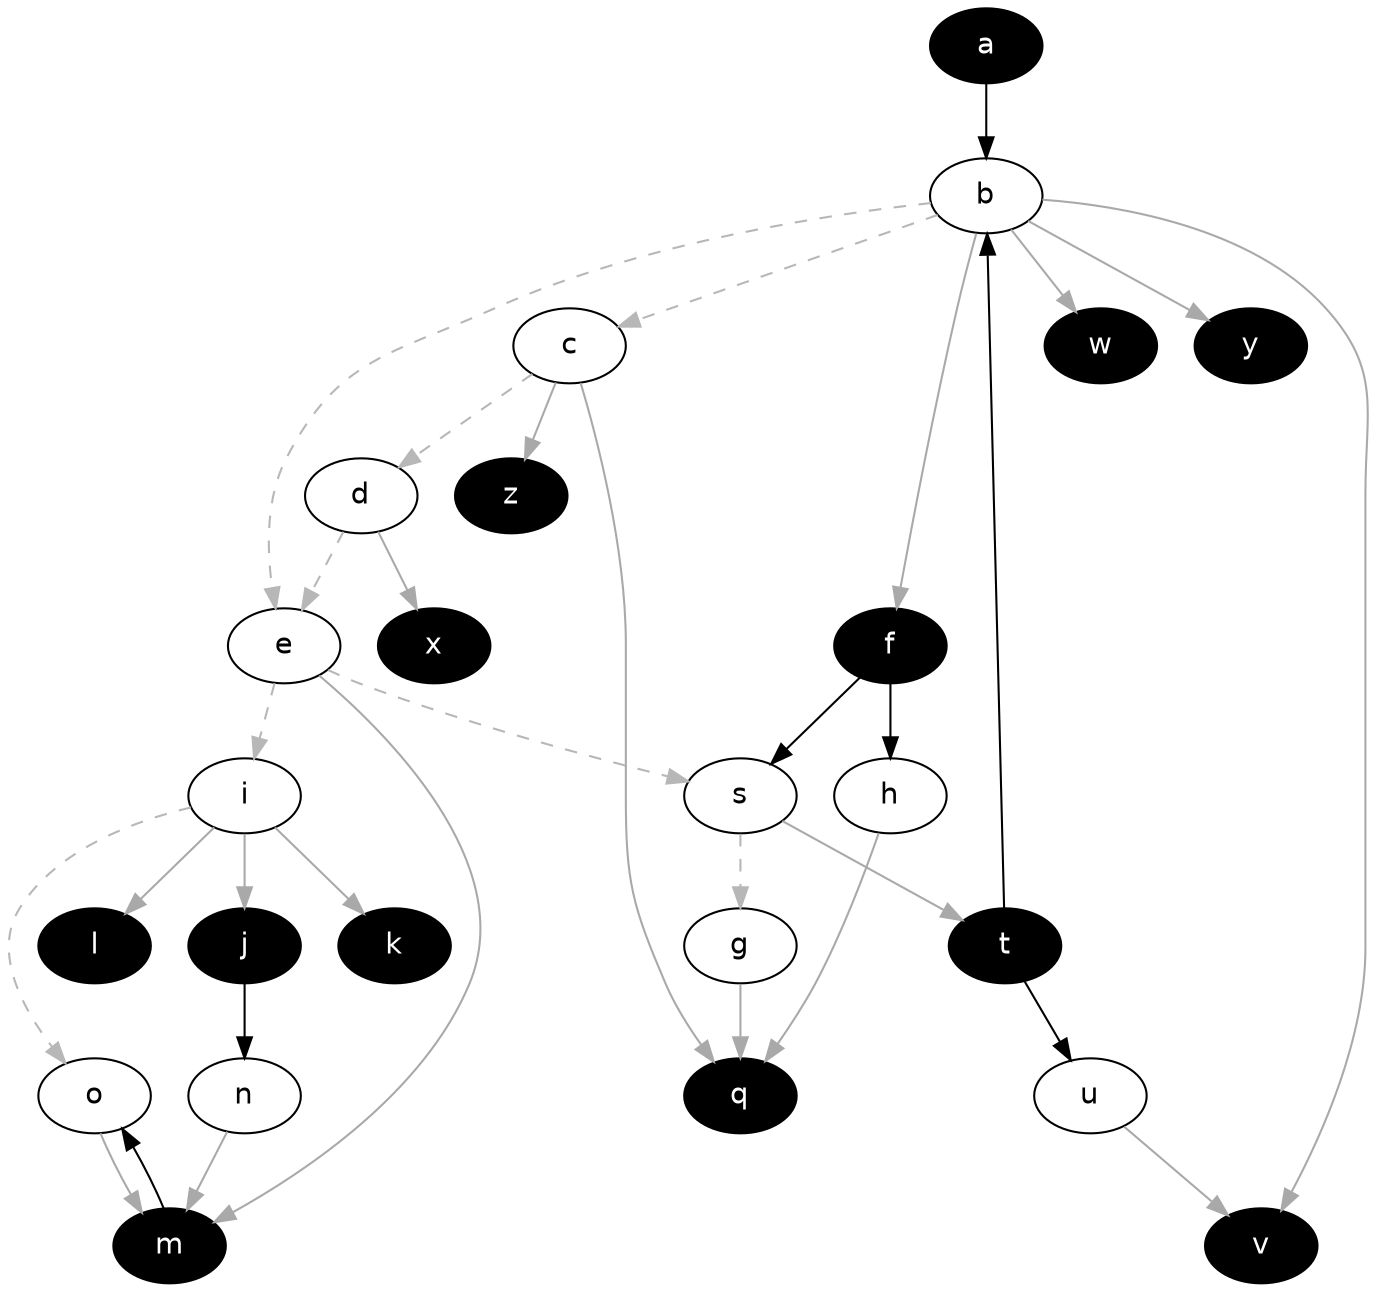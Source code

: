digraph G {
  node [shape=oval style=filled fontname=Helvetica fontsize=14]
  node [fillcolor="#ffffff" fontcolor="#000000"] b c d e s g h i o n u;
  node [fillcolor="#000000" fontcolor="#ffffff"] a t f j k l m q v w x y z;
  node [fillcolor="white" fontcolor="black"];
  edge [dir=forward, color="#000000", style="solid"]
        "a" -> "b"
        "t" -> "b"
        "f" -> "h"
        "j" -> "n"
        "m" -> "o"
        "f" -> "s"
        "t" -> "u"
  edge [dir=forward, color="#b7b7b7", style="dashed"]
        "b" -> "c"
        "c" -> "d"
        "b" -> "e"
        "d" -> "e"
        "s" -> "g"
        "e" -> "i"
        "i" -> "o"
        "e" -> "s"
  edge [dir=forward, color="#A9A9A9", style="solid"]
        "b" -> "f"
        "i" -> "j"
        "i" -> "k"
        "i" -> "l"
        "e" -> "m"
        "o" -> "m"
        "n" -> "m"
        "g" -> "q"
        "h" -> "q"
        "c" -> "q"
        "s" -> "t"
        "b" -> "v"
        "u" -> "v"
        "b" -> "w"
        "d" -> "x"
        "b" -> "y"
        "c" -> "z"
}
